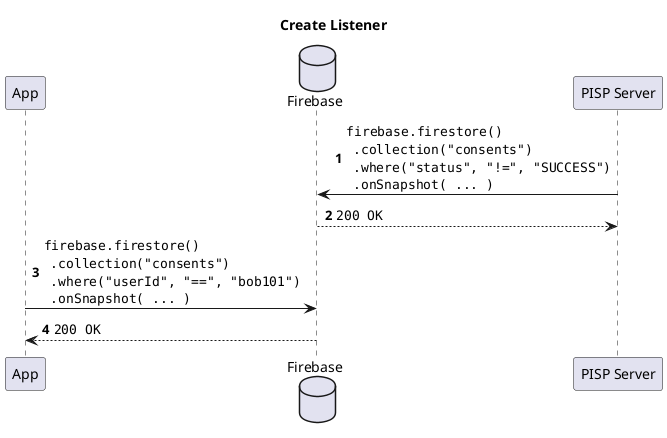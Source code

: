 @startuml
title Create Listener

autonumber
participant App
database Firebase
participant "PISP Server" as PISP

PISP -> Firebase: ""firebase.firestore()""\n\
  "".collection("consents")""\n\
  "".where("status", "!=", "SUCCESS")""\n\
  "".onSnapshot( ... )""
return ""200 OK""

App -> Firebase: ""firebase.firestore()""\n\
  "".collection("consents")""\n\
  "".where("userId", "==", "bob101")""\n\
  "".onSnapshot( ... )""
return ""200 OK""

@enduml
